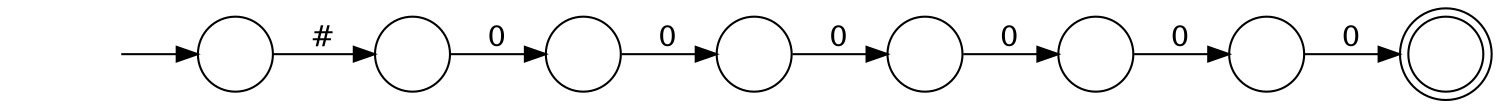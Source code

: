 digraph Automaton {
  rankdir = LR;
  0 [shape=circle,label=""];
  initial [shape=plaintext,label=""];
  initial -> 0
  0 -> 7 [label="#"]
  1 [shape=circle,label=""];
  1 -> 5 [label="0"]
  2 [shape=circle,label=""];
  2 -> 3 [label="0"]
  3 [shape=doublecircle,label=""];
  4 [shape=circle,label=""];
  4 -> 2 [label="0"]
  5 [shape=circle,label=""];
  5 -> 4 [label="0"]
  6 [shape=circle,label=""];
  6 -> 1 [label="0"]
  7 [shape=circle,label=""];
  7 -> 6 [label="0"]
}
